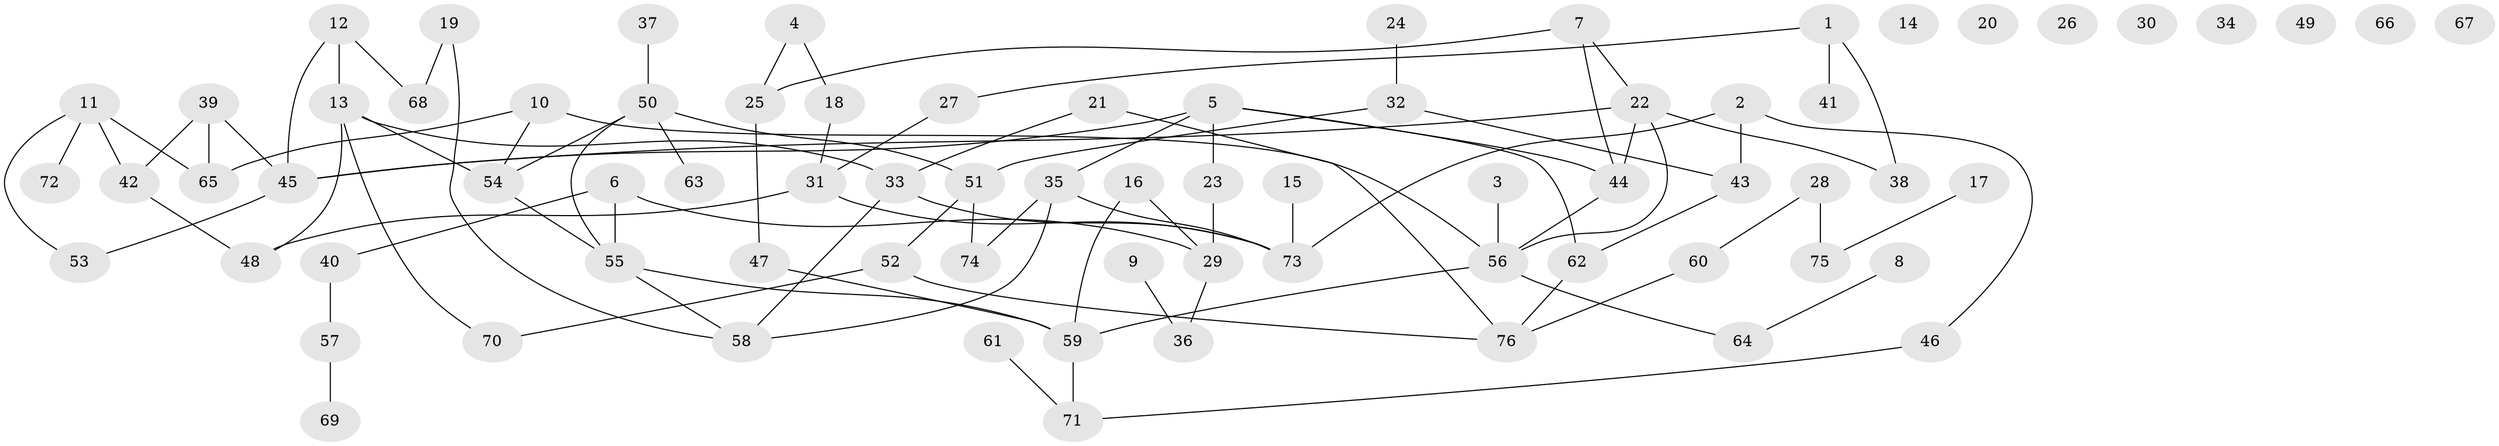 // coarse degree distribution, {2: 0.2830188679245283, 3: 0.1320754716981132, 1: 0.1509433962264151, 7: 0.07547169811320754, 4: 0.11320754716981132, 0: 0.1509433962264151, 5: 0.05660377358490566, 6: 0.018867924528301886, 8: 0.018867924528301886}
// Generated by graph-tools (version 1.1) at 2025/23/03/03/25 07:23:28]
// undirected, 76 vertices, 94 edges
graph export_dot {
graph [start="1"]
  node [color=gray90,style=filled];
  1;
  2;
  3;
  4;
  5;
  6;
  7;
  8;
  9;
  10;
  11;
  12;
  13;
  14;
  15;
  16;
  17;
  18;
  19;
  20;
  21;
  22;
  23;
  24;
  25;
  26;
  27;
  28;
  29;
  30;
  31;
  32;
  33;
  34;
  35;
  36;
  37;
  38;
  39;
  40;
  41;
  42;
  43;
  44;
  45;
  46;
  47;
  48;
  49;
  50;
  51;
  52;
  53;
  54;
  55;
  56;
  57;
  58;
  59;
  60;
  61;
  62;
  63;
  64;
  65;
  66;
  67;
  68;
  69;
  70;
  71;
  72;
  73;
  74;
  75;
  76;
  1 -- 27;
  1 -- 38;
  1 -- 41;
  2 -- 43;
  2 -- 46;
  2 -- 73;
  3 -- 56;
  4 -- 18;
  4 -- 25;
  5 -- 23;
  5 -- 35;
  5 -- 44;
  5 -- 45;
  5 -- 62;
  6 -- 29;
  6 -- 40;
  6 -- 55;
  7 -- 22;
  7 -- 25;
  7 -- 44;
  8 -- 64;
  9 -- 36;
  10 -- 54;
  10 -- 56;
  10 -- 65;
  11 -- 42;
  11 -- 53;
  11 -- 65;
  11 -- 72;
  12 -- 13;
  12 -- 45;
  12 -- 68;
  13 -- 33;
  13 -- 48;
  13 -- 54;
  13 -- 70;
  15 -- 73;
  16 -- 29;
  16 -- 59;
  17 -- 75;
  18 -- 31;
  19 -- 58;
  19 -- 68;
  21 -- 33;
  21 -- 76;
  22 -- 38;
  22 -- 44;
  22 -- 45;
  22 -- 56;
  23 -- 29;
  24 -- 32;
  25 -- 47;
  27 -- 31;
  28 -- 60;
  28 -- 75;
  29 -- 36;
  31 -- 48;
  31 -- 73;
  32 -- 43;
  32 -- 51;
  33 -- 58;
  33 -- 73;
  35 -- 58;
  35 -- 73;
  35 -- 74;
  37 -- 50;
  39 -- 42;
  39 -- 45;
  39 -- 65;
  40 -- 57;
  42 -- 48;
  43 -- 62;
  44 -- 56;
  45 -- 53;
  46 -- 71;
  47 -- 59;
  50 -- 51;
  50 -- 54;
  50 -- 55;
  50 -- 63;
  51 -- 52;
  51 -- 74;
  52 -- 70;
  52 -- 76;
  54 -- 55;
  55 -- 58;
  55 -- 59;
  56 -- 59;
  56 -- 64;
  57 -- 69;
  59 -- 71;
  60 -- 76;
  61 -- 71;
  62 -- 76;
}
